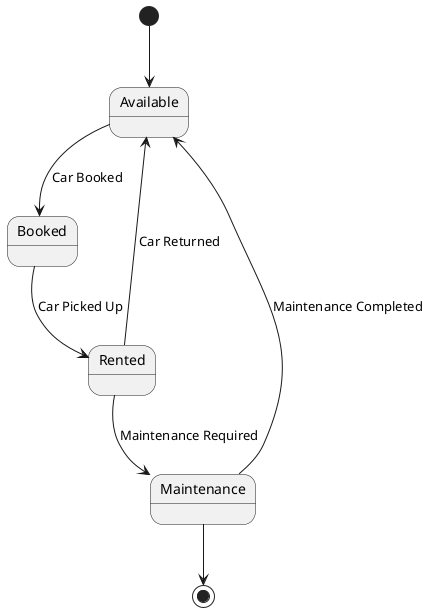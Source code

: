 @startuml
[*] --> Available

Available --> Booked : Car Booked
Booked --> Rented : Car Picked Up
Rented --> Available : Car Returned
Rented --> Maintenance : Maintenance Required
Maintenance --> Available : Maintenance Completed
Maintenance --> [*]
@enduml

